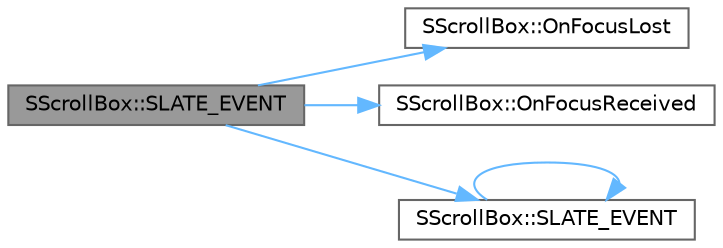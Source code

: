 digraph "SScrollBox::SLATE_EVENT"
{
 // INTERACTIVE_SVG=YES
 // LATEX_PDF_SIZE
  bgcolor="transparent";
  edge [fontname=Helvetica,fontsize=10,labelfontname=Helvetica,labelfontsize=10];
  node [fontname=Helvetica,fontsize=10,shape=box,height=0.2,width=0.4];
  rankdir="LR";
  Node1 [id="Node000001",label="SScrollBox::SLATE_EVENT",height=0.2,width=0.4,color="gray40", fillcolor="grey60", style="filled", fontcolor="black",tooltip="If bIsFocusable is enabled, Called when the scrollbox focus is received."];
  Node1 -> Node2 [id="edge1_Node000001_Node000002",color="steelblue1",style="solid",tooltip=" "];
  Node2 [id="Node000002",label="SScrollBox::OnFocusLost",height=0.2,width=0.4,color="grey40", fillcolor="white", style="filled",URL="$df/d95/classSScrollBox.html#a35db427538a5053a8f4df17407b7271b",tooltip="Called when this widget loses focus."];
  Node1 -> Node3 [id="edge2_Node000001_Node000003",color="steelblue1",style="solid",tooltip=" "];
  Node3 [id="Node000003",label="SScrollBox::OnFocusReceived",height=0.2,width=0.4,color="grey40", fillcolor="white", style="filled",URL="$df/d95/classSScrollBox.html#a0f4d4b17b01bcea0a79595a25e67d1d9",tooltip="Called when focus is given to this widget."];
  Node1 -> Node4 [id="edge3_Node000001_Node000004",color="steelblue1",style="solid",tooltip=" "];
  Node4 [id="Node000004",label="SScrollBox::SLATE_EVENT",height=0.2,width=0.4,color="grey40", fillcolor="white", style="filled",URL="$df/d95/classSScrollBox.html#a2fa036a73bbd95223e543d4a27077927",tooltip="Called when the button is clicked."];
  Node4 -> Node4 [id="edge4_Node000004_Node000004",color="steelblue1",style="solid",tooltip=" "];
}
